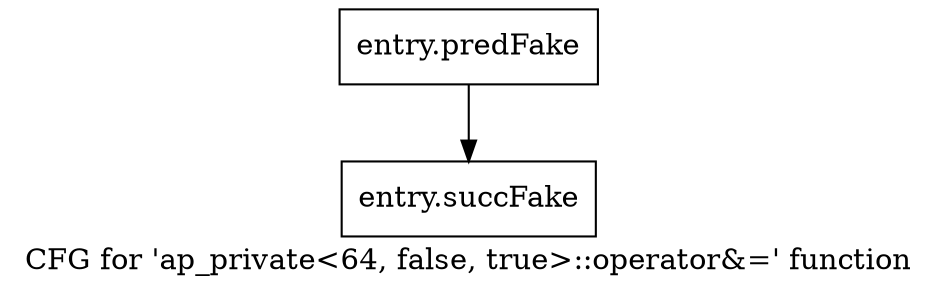 digraph "CFG for 'ap_private\<64, false, true\>::operator&=' function" {
	label="CFG for 'ap_private\<64, false, true\>::operator&=' function";

	Node0x3db2000 [shape=record,filename="",linenumber="",label="{entry.predFake}"];
	Node0x3db2000 -> Node0x3ecc060[ callList="" memoryops="" filename="/tools/Xilinx/Vitis_HLS/2022.1/include/etc/ap_private.h" execusionnum="12800"];
	Node0x3ecc060 [shape=record,filename="/tools/Xilinx/Vitis_HLS/2022.1/include/etc/ap_private.h",linenumber="2119",label="{entry.succFake}"];
}
